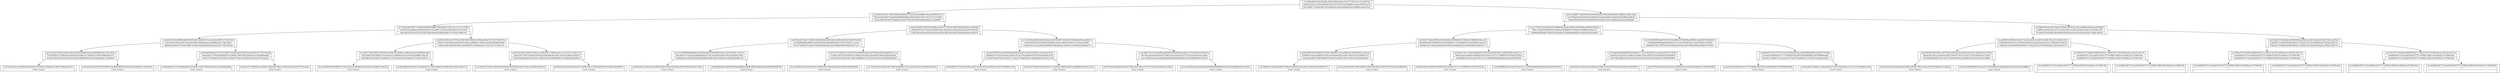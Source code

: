 digraph{ 
node[shape="record"]; 
node0xc000362c80[label="<f0>|{<f1> a71aff3a0f897b63ecf1dd9cd2891885be92f0ea36477724f116e4c13a569728 | a59b2b1f1bc6110b076d404e3842a071924331dc46d066e76e4acf3f59cf3e78 | 83c14bf91774af36c981e5d1058de28a1946c490a9e630a33f80961ebde13f2a}| <f2> " fillcolor="olivedrab1"]; 
node0xc000362b40[label="<f0>|{<f1> id:a59b2b1f1bc6110b076d404e3842a071924331dc46d066e76e4acf3f59cf3e78 | 750a2428d7669774cd8b5b69d98428fbad708c4fb46274d3e73cc61721125008 | 9ec6e19803d7867b7fa0b8bac44345737fd3391b6853bfd2ef602ea73a4008f5}| <f2> "fillcolor="olivedrab1"] 
node0xc000362c80:f0 -> node0xc000362b40:f1 
node0xc0003628c0[label="<f0>|{<f1> id:750a2428d7669774cd8b5b69d98428fbad708c4fb46274d3e73cc61721125008 | e6418352d40df964e48f4340655d213e0e897c21de3ae32b1b8613c78cfc33b9 | dfb7db35419c274f75d12180378d316f442216944bc86ec31f75fc4730f637de}| <f2> "fillcolor="olivedrab1"] 
node0xc000362b40:f0 -> node0xc0003628c0:f1 
node0xc0003623c0[label="<f0>|{<f1> id:e6418352d40df964e48f4340655d213e0e897c21de3ae32b1b8613c78cfc33b9 | 42d1c0b55c09c1930f7e3ab23923f62548d6cbbaec0efdb989cb6c374611881e | 9bd6b2b0b6e267707a97c64877e0e8acb4e04020502eda4245c9777df754452b}| <f2> "fillcolor="olivedrab1"] 
node0xc0003628c0:f0 -> node0xc0003623c0:f1 
node0xc00035d9a0[label="<f0>|{<f1> id:42d1c0b55c09c1930f7e3ab23923f62548d6cbbaec0efdb989cb6c374611881e | f7d1b62f521b1359f24043c8e6052ef1949e5a73be98a71349074d08aeb6c351 | 6c6e4e786a0574f0501f6b307aba99d3f80907603be03a2a00d6491c1464a845}| <f2> "fillcolor="olivedrab1"] 
node0xc0003623c0:f0 -> node0xc00035d9a0:f1 
node0xc0000fc000[label="<f0>|{<f1> id:f7d1b62f521b1359f24043c8e6052ef1949e5a73be98a71349074d08aeb6c351| Crear Usuario }| <f2> "fillcolor="olivedrab1"] 
node0xc00035d9a0:f0 -> node0xc0000fc000:f1 
node0xc0000fcdc0[label="<f0>|{<f1> id:6c6e4e786a0574f0501f6b307aba99d3f80907603be03a2a00d6491c1464a845| Crear Usuario }| <f2> "fillcolor="olivedrab1"] 
node0xc00035d9a0:f2 -> node0xc0000fcdc0:f1 
node0xc00035da40[label="<f0>|{<f1> id:9bd6b2b0b6e267707a97c64877e0e8acb4e04020502eda4245c9777df754452b | 838a299ec7370536ab8b5da01d53996c3180a73ff10eb93ecb3cc9ed466be8b4 | 5d7bc07c7d83df3cc21670611946a00776bbcec91802e1863c0ef73755ca9dac}| <f2> "fillcolor="olivedrab1"] 
node0xc0003623c0:f2 -> node0xc00035da40:f1 
node0xc0000fcf00[label="<f0>|{<f1> id:838a299ec7370536ab8b5da01d53996c3180a73ff10eb93ecb3cc9ed466be8b4| Crear Usuario }| <f2> "fillcolor="olivedrab1"] 
node0xc00035da40:f0 -> node0xc0000fcf00:f1 
node0xc0000fd220[label="<f0>|{<f1> id:5d7bc07c7d83df3cc21670611946a00776bbcec91802e1863c0ef73755ca9dac| Crear Usuario }| <f2> "fillcolor="olivedrab1"] 
node0xc00035da40:f2 -> node0xc0000fd220:f1 
node0xc000362460[label="<f0>|{<f1> id:dfb7db35419c274f75d12180378d316f442216944bc86ec31f75fc4730f637de | e3fb1f710643d001a091f0d01b3462c4e28d88112066c2ed2dc634b88fdc6db9 | fc9d16cc86c1b9e49704beec303ff5fd9711094d0cbd1311aa75b17a15b6772f}| <f2> "fillcolor="olivedrab1"] 
node0xc0003628c0:f2 -> node0xc000362460:f1 
node0xc00035dae0[label="<f0>|{<f1> id:e3fb1f710643d001a091f0d01b3462c4e28d88112066c2ed2dc634b88fdc6db9 | 2283388b979b16f8817f21be550cee1f188b8e09c3a418c65a1db8f8133dce5b | adfc0968e493d188727fca482507e73781ac68d318e1880c46731b0ae74b977e}| <f2> "fillcolor="olivedrab1"] 
node0xc000362460:f0 -> node0xc00035dae0:f1 
node0xc0000fd4a0[label="<f0>|{<f1> id:2283388b979b16f8817f21be550cee1f188b8e09c3a418c65a1db8f8133dce5b| Crear Usuario }| <f2> "fillcolor="olivedrab1"] 
node0xc00035dae0:f0 -> node0xc0000fd4a0:f1 
node0xc0000fdb80[label="<f0>|{<f1> id:adfc0968e493d188727fca482507e73781ac68d318e1880c46731b0ae74b977e| Crear Usuario }| <f2> "fillcolor="olivedrab1"] 
node0xc00035dae0:f2 -> node0xc0000fdb80:f1 
node0xc00035db80[label="<f0>|{<f1> id:fc9d16cc86c1b9e49704beec303ff5fd9711094d0cbd1311aa75b17a15b6772f | c29a255477461e7d05fa2e90f5bab30d3fd0c6016d9c7d3ee412db0fc2856519 | 83fe5438aa58defc95ac6c91524f8b1b5ec576818d9585274e3682aa85dd9970}| <f2> "fillcolor="olivedrab1"] 
node0xc000362460:f2 -> node0xc00035db80:f1 
node0xc0001725a0[label="<f0>|{<f1> id:c29a255477461e7d05fa2e90f5bab30d3fd0c6016d9c7d3ee412db0fc2856519| Crear Usuario }| <f2> "fillcolor="olivedrab1"] 
node0xc00035db80:f0 -> node0xc0001725a0:f1 
node0xc0001730e0[label="<f0>|{<f1> id:83fe5438aa58defc95ac6c91524f8b1b5ec576818d9585274e3682aa85dd9970| Crear Usuario }| <f2> "fillcolor="olivedrab1"] 
node0xc00035db80:f2 -> node0xc0001730e0:f1 
node0xc000362960[label="<f0>|{<f1> id:9ec6e19803d7867b7fa0b8bac44345737fd3391b6853bfd2ef602ea73a4008f5 | e8564e8372ac371f628e13dd462d9ec5d910ef41a936e44203ee5e8d7054eaf6 | 1344149bc49e92efc98228aea0ea67683867c92d5f4231868aa4b594eead627b}| <f2> "fillcolor="olivedrab1"] 
node0xc000362b40:f2 -> node0xc000362960:f1 
node0xc000362500[label="<f0>|{<f1> id:e8564e8372ac371f628e13dd462d9ec5d910ef41a936e44203ee5e8d7054eaf6 | ca123808868affa860b27b6d55a92062349e88f0ce461e78551f2684171ec61e | 61cb77fc59b207ee581d750d5499fd0efdec4aef79fb2944f5039de95bf171c9}| <f2> "fillcolor="olivedrab1"] 
node0xc000362960:f0 -> node0xc000362500:f1 
node0xc00035dc20[label="<f0>|{<f1> id:ca123808868affa860b27b6d55a92062349e88f0ce461e78551f2684171ec61e | 68ceb95a317be4aa41bbf9b34b4b572eb19efe5824dd5657f82302e0bd7e78bc | 06d99dc8bccbdf86cf932bbdb8b8b3e94d676681ab48ae9418ad93f828d6d196}| <f2> "fillcolor="olivedrab1"] 
node0xc000362500:f0 -> node0xc00035dc20:f1 
node0xc0001735e0[label="<f0>|{<f1> id:68ceb95a317be4aa41bbf9b34b4b572eb19efe5824dd5657f82302e0bd7e78bc| Crear Usuario }| <f2> "fillcolor="olivedrab1"] 
node0xc00035dc20:f0 -> node0xc0001735e0:f1 
node0xc000069220[label="<f0>|{<f1> id:06d99dc8bccbdf86cf932bbdb8b8b3e94d676681ab48ae9418ad93f828d6d196| Crear Usuario }| <f2> "fillcolor="olivedrab1"] 
node0xc00035dc20:f2 -> node0xc000069220:f1 
node0xc00035dcc0[label="<f0>|{<f1> id:61cb77fc59b207ee581d750d5499fd0efdec4aef79fb2944f5039de95bf171c9 | e1ed842c95c1f526cd02f2512f900c55da7f6eaa9ee0b36780d6e2f0a8b049fe | 7ed1b18f55cb3b26c64178b51dadf906a73ce3223c541e0f146c6d4bbcb824fd}| <f2> "fillcolor="olivedrab1"] 
node0xc000362500:f2 -> node0xc00035dcc0:f1 
node0xc000159860[label="<f0>|{<f1> id:e1ed842c95c1f526cd02f2512f900c55da7f6eaa9ee0b36780d6e2f0a8b049fe| Crear Usuario }| <f2> "fillcolor="olivedrab1"] 
node0xc00035dcc0:f0 -> node0xc000159860:f1 
node0xc0004f6a00[label="<f0>|{<f1> id:7ed1b18f55cb3b26c64178b51dadf906a73ce3223c541e0f146c6d4bbcb824fd| Crear Usuario }| <f2> "fillcolor="olivedrab1"] 
node0xc00035dcc0:f2 -> node0xc0004f6a00:f1 
node0xc0003625a0[label="<f0>|{<f1> id:1344149bc49e92efc98228aea0ea67683867c92d5f4231868aa4b594eead627b | b93c63f5ff354ecf43284b450a8482c8a4b1edf0cf7d2d855c101b2c6ecfc96f | a18b97e4a31a32cdeff3aed09865c6f0eb844ba168e8c7a31d6260193ba6de70}| <f2> "fillcolor="olivedrab1"] 
node0xc000362960:f2 -> node0xc0003625a0:f1 
node0xc00035dd60[label="<f0>|{<f1> id:b93c63f5ff354ecf43284b450a8482c8a4b1edf0cf7d2d855c101b2c6ecfc96f | 06dd62471910a507fed8cda2901c6322a478aae89958a7e947f1b8036bfc410f | 55c3637580ed52967e4b2311c7a9ef37c39893de987e2d68d682b5b3f47ac792}| <f2> "fillcolor="olivedrab1"] 
node0xc0003625a0:f0 -> node0xc00035dd60:f1 
node0xc0004f7680[label="<f0>|{<f1> id:06dd62471910a507fed8cda2901c6322a478aae89958a7e947f1b8036bfc410f| Crear Usuario }| <f2> "fillcolor="olivedrab1"] 
node0xc00035dd60:f0 -> node0xc0004f7680:f1 
node0xc000304280[label="<f0>|{<f1> id:55c3637580ed52967e4b2311c7a9ef37c39893de987e2d68d682b5b3f47ac792| Crear Usuario }| <f2> "fillcolor="olivedrab1"] 
node0xc00035dd60:f2 -> node0xc000304280:f1 
node0xc00035de00[label="<f0>|{<f1> id:a18b97e4a31a32cdeff3aed09865c6f0eb844ba168e8c7a31d6260193ba6de70 | 99778eeaab4e9ded39a837558fccda53240a1612f773cd3aa6236f3eed1349ef | acb129058ebca8cacbdb9a8d5d9b2fb0d860d44e0cf8c14a489904f9131b35d1}| <f2> "fillcolor="olivedrab1"] 
node0xc0003625a0:f2 -> node0xc00035de00:f1 
node0xc000304dc0[label="<f0>|{<f1> id:99778eeaab4e9ded39a837558fccda53240a1612f773cd3aa6236f3eed1349ef| Crear Usuario }| <f2> "fillcolor="olivedrab1"] 
node0xc00035de00:f0 -> node0xc000304dc0:f1 
node0xc000305860[label="<f0>|{<f1> id:acb129058ebca8cacbdb9a8d5d9b2fb0d860d44e0cf8c14a489904f9131b35d1| Crear Usuario }| <f2> "fillcolor="olivedrab1"] 
node0xc00035de00:f2 -> node0xc000305860:f1 
node0xc000362be0[label="<f0>|{<f1> id:83c14bf91774af36c981e5d1058de28a1946c490a9e630a33f80961ebde13f2a | 1a37789a33203fc2624252e6b4f2445a2461db5b3c42a6389e3ab900dcd56c6e | f7f8b3002b16a007e4b4b3459b45c6ef5de2138e14dd99ae6e9e4e8cf2f6dbfb}| <f2> "fillcolor="olivedrab1"] 
node0xc000362c80:f2 -> node0xc000362be0:f1 
node0xc000362a00[label="<f0>|{<f1> id:1a37789a33203fc2624252e6b4f2445a2461db5b3c42a6389e3ab900dcd56c6e | 3f80175aef4e3086b245fc1bfb8eecfb59df85d515f0dbc3538f885ef38ace28 | 23469659569ad667e993435a64640c0339669faedf082921aa054f78265d4d35}| <f2> "fillcolor="olivedrab1"] 
node0xc000362be0:f0 -> node0xc000362a00:f1 
node0xc000362640[label="<f0>|{<f1> id:3f80175aef4e3086b245fc1bfb8eecfb59df85d515f0dbc3538f885ef38ace28 | 66ed58b34057f8f964d31855f7e88bb6c7141de9f604421b2fb58b6c3c5dac29 | 9293ba79ec7f394ed4b66fcfba760232cfebdb83b451b2f9502b90e4ed5211c7}| <f2> "fillcolor="olivedrab1"] 
node0xc000362a00:f0 -> node0xc000362640:f1 
node0xc00035dea0[label="<f0>|{<f1> id:66ed58b34057f8f964d31855f7e88bb6c7141de9f604421b2fb58b6c3c5dac29 | 620885201afcebe060897e280ee874feb9af243a1d8110a091e3874af0957e37 | c3acbfe5dd0087c48974fbf9b75d0921f9ca68512095370651aaf2b5e38492b0}| <f2> "fillcolor="olivedrab1"] 
node0xc000362640:f0 -> node0xc00035dea0:f1 
node0xc000318280[label="<f0>|{<f1> id:620885201afcebe060897e280ee874feb9af243a1d8110a091e3874af0957e37| Crear Usuario }| <f2> "fillcolor="olivedrab1"] 
node0xc00035dea0:f0 -> node0xc000318280:f1 
node0xc000320000[label="<f0>|{<f1> id:c3acbfe5dd0087c48974fbf9b75d0921f9ca68512095370651aaf2b5e38492b0| Crear Usuario }| <f2> "fillcolor="olivedrab1"] 
node0xc00035dea0:f2 -> node0xc000320000:f1 
node0xc00035df40[label="<f0>|{<f1> id:9293ba79ec7f394ed4b66fcfba760232cfebdb83b451b2f9502b90e4ed5211c7 | fdd48c200c9c09dbc6789d623932e02ef57e371a1759f8f5091b3f78e27053ba | 6ed28bffbb916dcca2827f3fe1d1151285fe869ef3dd6db9deb3e8e3f829502f}| <f2> "fillcolor="olivedrab1"] 
node0xc000362640:f2 -> node0xc00035df40:f1 
node0xc000321cc0[label="<f0>|{<f1> id:fdd48c200c9c09dbc6789d623932e02ef57e371a1759f8f5091b3f78e27053ba| Crear Usuario }| <f2> "fillcolor="olivedrab1"] 
node0xc00035df40:f0 -> node0xc000321cc0:f1 
node0xc00032f900[label="<f0>|{<f1> id:6ed28bffbb916dcca2827f3fe1d1151285fe869ef3dd6db9deb3e8e3f829502f| Crear Usuario }| <f2> "fillcolor="olivedrab1"] 
node0xc00035df40:f2 -> node0xc00032f900:f1 
node0xc0003626e0[label="<f0>|{<f1> id:23469659569ad667e993435a64640c0339669faedf082921aa054f78265d4d35 | 72a8b95af0df06d66b299c09aed771a2e1f9ec8f1bf1e10aa0e50b54c57693fc | a8b44f4276dc3787532741434290af4e56cc444d1896eb092e3e69bf7787d4bc}| <f2> "fillcolor="olivedrab1"] 
node0xc000362a00:f2 -> node0xc0003626e0:f1 
node0xc000362000[label="<f0>|{<f1> id:72a8b95af0df06d66b299c09aed771a2e1f9ec8f1bf1e10aa0e50b54c57693fc | be9283ae33f3c4b3aca98dc42c5f09135a9e2ff279a5a5036fa68a81085886d7 | a8737ff22498a424a33914cb783f6dcfc9ecabd3d5a54fd54a971803f9d5f90f}| <f2> "fillcolor="olivedrab1"] 
node0xc0003626e0:f0 -> node0xc000362000:f1 
node0xc00033b4a0[label="<f0>|{<f1> id:be9283ae33f3c4b3aca98dc42c5f09135a9e2ff279a5a5036fa68a81085886d7| Crear Usuario }| <f2> "fillcolor="olivedrab1"] 
node0xc000362000:f0 -> node0xc00033b4a0:f1 
node0xc00033efa0[label="<f0>|{<f1> id:a8737ff22498a424a33914cb783f6dcfc9ecabd3d5a54fd54a971803f9d5f90f| Crear Usuario }| <f2> "fillcolor="olivedrab1"] 
node0xc000362000:f2 -> node0xc00033efa0:f1 
node0xc0003620a0[label="<f0>|{<f1> id:a8b44f4276dc3787532741434290af4e56cc444d1896eb092e3e69bf7787d4bc | aa534da7009af9fcc0137737650fb3442cf587b36b499d8f227887696f604ad6 | 62c46ea73d68b1311a0ac61a6377aef37fc6e82dbcc7e15da797a5d0db4ab5df}| <f2> "fillcolor="olivedrab1"] 
node0xc0003626e0:f2 -> node0xc0003620a0:f1 
node0xc000348a00[label="<f0>|{<f1> id:aa534da7009af9fcc0137737650fb3442cf587b36b499d8f227887696f604ad6| Crear Usuario }| <f2> "fillcolor="olivedrab1"] 
node0xc0003620a0:f0 -> node0xc000348a00:f1 
node0xc0003523c0[label="<f0>|{<f1> id:62c46ea73d68b1311a0ac61a6377aef37fc6e82dbcc7e15da797a5d0db4ab5df| Crear Usuario }| <f2> "fillcolor="olivedrab1"] 
node0xc0003620a0:f2 -> node0xc0003523c0:f1 
node0xc000362aa0[label="<f0>|{<f1> id:f7f8b3002b16a007e4b4b3459b45c6ef5de2138e14dd99ae6e9e4e8cf2f6dbfb | aa89f63c693643e91edf173aa32a185ee1edd47de2b20c79ac2531efdd6c32f3 | 9124dd7d1c926abfc4d39f2d83dbc8344ceca0d7a34ede425b4c73fede1d87bd}| <f2> "fillcolor="olivedrab1"] 
node0xc000362be0:f2 -> node0xc000362aa0:f1 
node0xc000362780[label="<f0>|{<f1> id:aa89f63c693643e91edf173aa32a185ee1edd47de2b20c79ac2531efdd6c32f3 | 5364549585970431c3670628c2995d2c2bda45d2edccd531c2f9e9441d15970e | 556b24f7310bd652649903691b711f6a627dc278316f04daeb1c94245cc8d718}| <f2> "fillcolor="olivedrab1"] 
node0xc000362aa0:f0 -> node0xc000362780:f1 
node0xc000362140[label="<f0>|{<f1> id:5364549585970431c3670628c2995d2c2bda45d2edccd531c2f9e9441d15970e | 34ba91641d67a2cd429ed1a8f1128959179513a31bcd7333b786e94e27c4b5af | 8f7ef228a83996b79521ea51753945080a5caa936d830e2b232433ae5e5df0bb}| <f2> "fillcolor="olivedrab1"] 
node0xc000362780:f0 -> node0xc000362140:f1 
node0xc000353cc0[label="<f0>|{<f1> id:34ba91641d67a2cd429ed1a8f1128959179513a31bcd7333b786e94e27c4b5af| Crear Usuario }| <f2> "fillcolor="olivedrab1"] 
node0xc000362140:f0 -> node0xc000353cc0:f1 
node0xc00035d540[label="<f0>|{<f1> id:8f7ef228a83996b79521ea51753945080a5caa936d830e2b232433ae5e5df0bb| Crear Usuario }| <f2> "fillcolor="olivedrab1"] 
node0xc000362140:f2 -> node0xc00035d540:f1 
node0xc0003621e0[label="<f0>|{<f1> id:556b24f7310bd652649903691b711f6a627dc278316f04daeb1c94245cc8d718 | 1bad6b8cf97131fceab8543e81f7757195fbb1d36b376ee994ad1cf17699c464 | 1bad6b8cf97131fceab8543e81f7757195fbb1d36b376ee994ad1cf17699c464}| <f2> "fillcolor="olivedrab1"] 
node0xc000362780:f2 -> node0xc0003621e0:f1 
node0xc00035d5e0[label="<f0>|{<f1> id:1bad6b8cf97131fceab8543e81f7757195fbb1d36b376ee994ad1cf17699c464 | -1 | }| <f2> "fillcolor="olivedrab1"] 
node0xc0003621e0:f0 -> node0xc00035d5e0:f1 
node0xc00035d680[label="<f0>|{<f1> id:1bad6b8cf97131fceab8543e81f7757195fbb1d36b376ee994ad1cf17699c464 | -1 | }| <f2> "fillcolor="olivedrab1"] 
node0xc0003621e0:f2 -> node0xc00035d680:f1 
node0xc000362820[label="<f0>|{<f1> id:9124dd7d1c926abfc4d39f2d83dbc8344ceca0d7a34ede425b4c73fede1d87bd | 556b24f7310bd652649903691b711f6a627dc278316f04daeb1c94245cc8d718 | 556b24f7310bd652649903691b711f6a627dc278316f04daeb1c94245cc8d718}| <f2> "fillcolor="olivedrab1"] 
node0xc000362aa0:f2 -> node0xc000362820:f1 
node0xc000362280[label="<f0>|{<f1> id:556b24f7310bd652649903691b711f6a627dc278316f04daeb1c94245cc8d718 | 1bad6b8cf97131fceab8543e81f7757195fbb1d36b376ee994ad1cf17699c464 | 1bad6b8cf97131fceab8543e81f7757195fbb1d36b376ee994ad1cf17699c464}| <f2> "fillcolor="olivedrab1"] 
node0xc000362820:f0 -> node0xc000362280:f1 
node0xc00035d720[label="<f0>|{<f1> id:1bad6b8cf97131fceab8543e81f7757195fbb1d36b376ee994ad1cf17699c464 | -1 | }| <f2> "fillcolor="olivedrab1"] 
node0xc000362280:f0 -> node0xc00035d720:f1 
node0xc00035d7c0[label="<f0>|{<f1> id:1bad6b8cf97131fceab8543e81f7757195fbb1d36b376ee994ad1cf17699c464 | -1 | }| <f2> "fillcolor="olivedrab1"] 
node0xc000362280:f2 -> node0xc00035d7c0:f1 
node0xc000362320[label="<f0>|{<f1> id:556b24f7310bd652649903691b711f6a627dc278316f04daeb1c94245cc8d718 | 1bad6b8cf97131fceab8543e81f7757195fbb1d36b376ee994ad1cf17699c464 | 1bad6b8cf97131fceab8543e81f7757195fbb1d36b376ee994ad1cf17699c464}| <f2> "fillcolor="olivedrab1"] 
node0xc000362820:f2 -> node0xc000362320:f1 
node0xc00035d860[label="<f0>|{<f1> id:1bad6b8cf97131fceab8543e81f7757195fbb1d36b376ee994ad1cf17699c464 | -1 | }| <f2> "fillcolor="olivedrab1"] 
node0xc000362320:f0 -> node0xc00035d860:f1 
node0xc00035d900[label="<f0>|{<f1> id:1bad6b8cf97131fceab8543e81f7757195fbb1d36b376ee994ad1cf17699c464 | -1 | }| <f2> "fillcolor="olivedrab1"] 
node0xc000362320:f2 -> node0xc00035d900:f1 
} 

